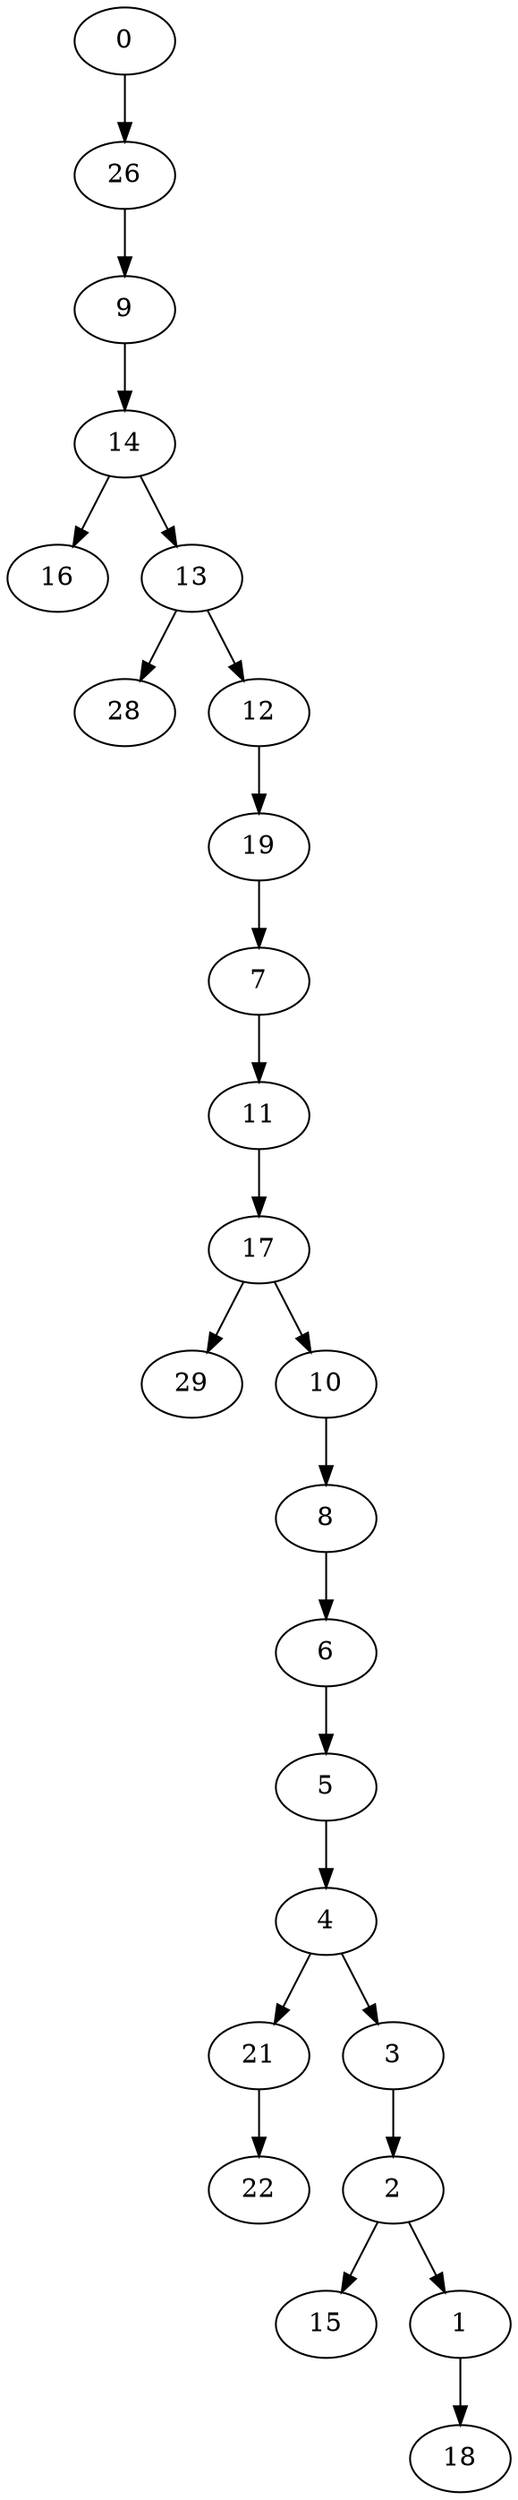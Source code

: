 digraph {
	0 [label=0]
	26 [label=26]
	9 [label=9]
	14 [label=14]
	16 [label=16]
	13 [label=13]
	28 [label=28]
	12 [label=12]
	19 [label=19]
	7 [label=7]
	11 [label=11]
	17 [label=17]
	29 [label=29]
	10 [label=10]
	8 [label=8]
	6 [label=6]
	5 [label=5]
	4 [label=4]
	21 [label=21]
	22 [label=22]
	3 [label=3]
	2 [label=2]
	15 [label=15]
	1 [label=1]
	18 [label=18]
	0 -> 26
	26 -> 9
	9 -> 14
	14 -> 16
	14 -> 13
	13 -> 28
	13 -> 12
	12 -> 19
	19 -> 7
	7 -> 11
	11 -> 17
	17 -> 29
	17 -> 10
	10 -> 8
	8 -> 6
	6 -> 5
	5 -> 4
	4 -> 21
	21 -> 22
	4 -> 3
	3 -> 2
	2 -> 15
	2 -> 1
	1 -> 18
}
